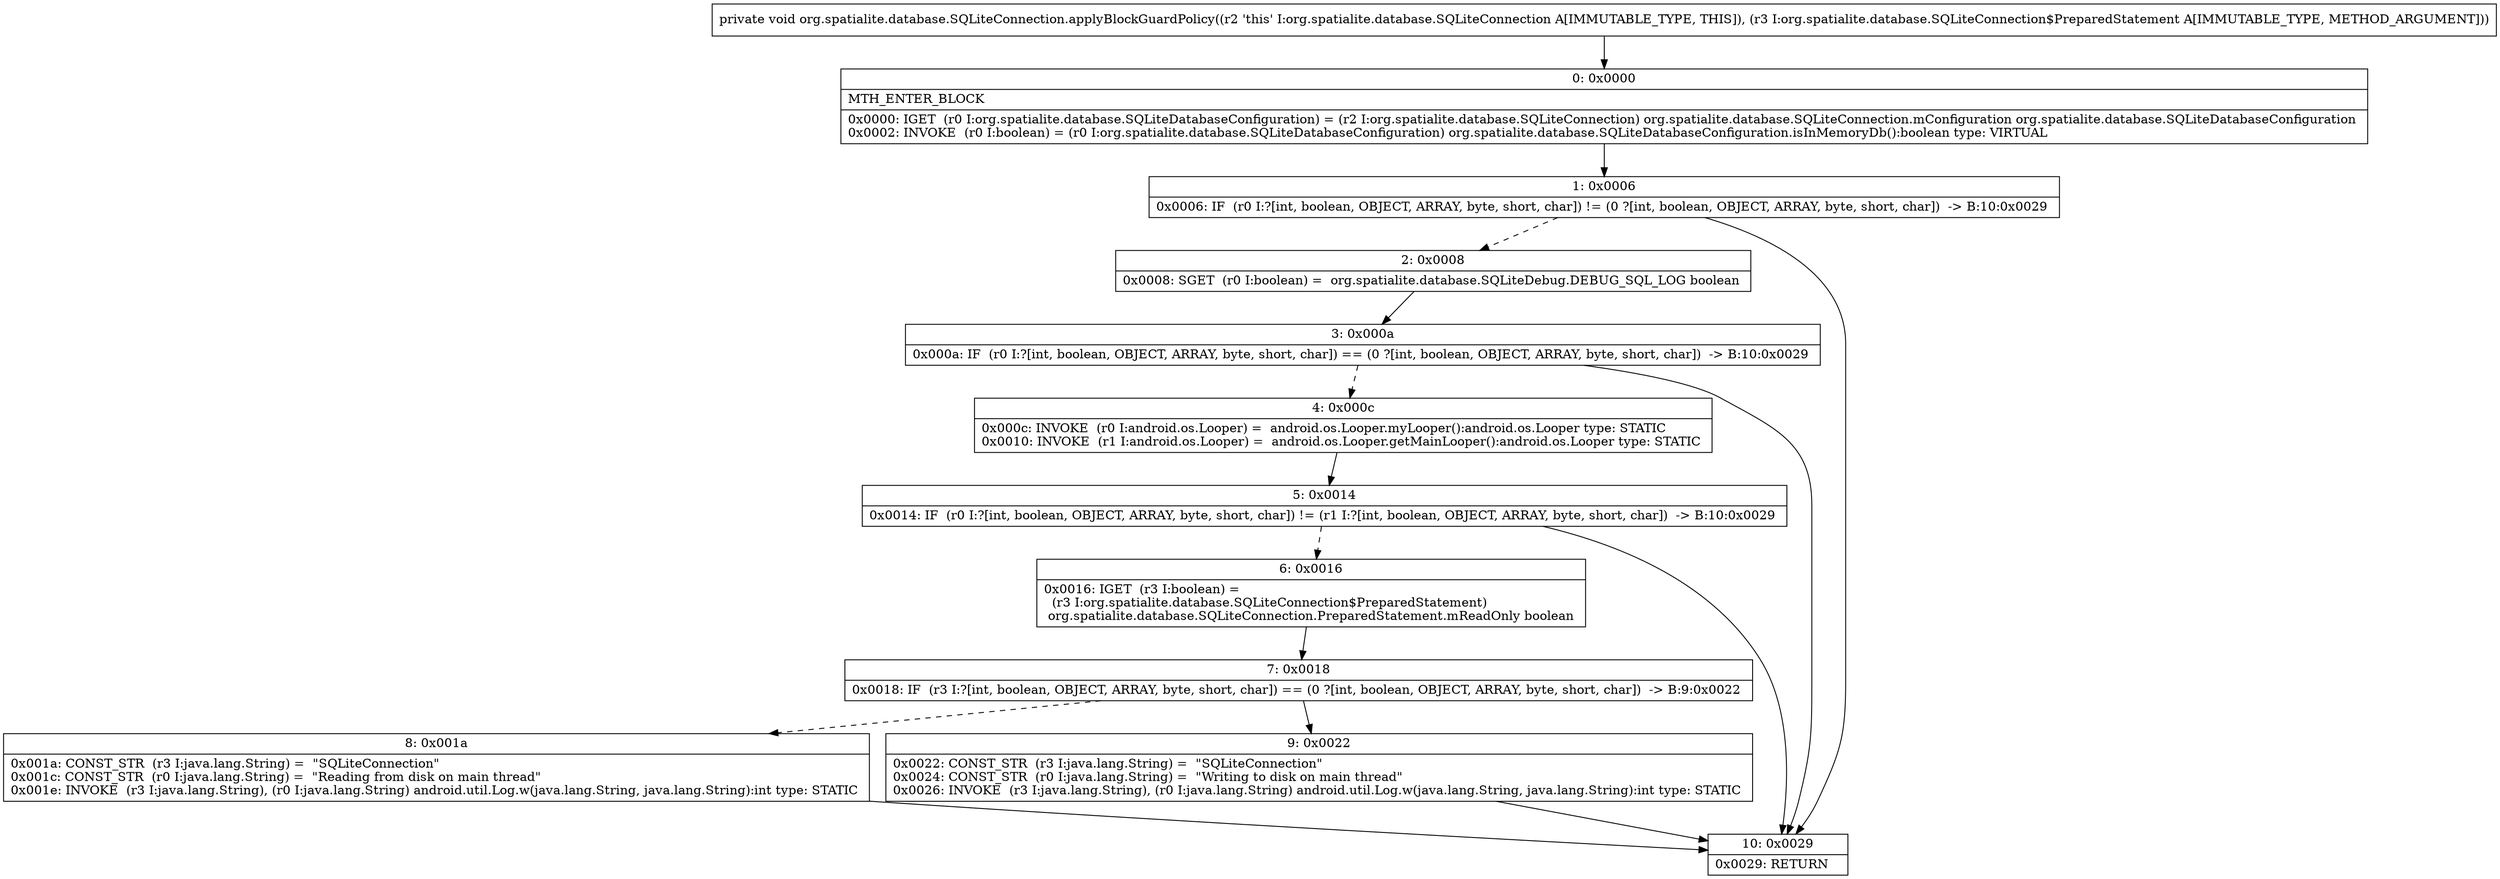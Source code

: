 digraph "CFG fororg.spatialite.database.SQLiteConnection.applyBlockGuardPolicy(Lorg\/spatialite\/database\/SQLiteConnection$PreparedStatement;)V" {
Node_0 [shape=record,label="{0\:\ 0x0000|MTH_ENTER_BLOCK\l|0x0000: IGET  (r0 I:org.spatialite.database.SQLiteDatabaseConfiguration) = (r2 I:org.spatialite.database.SQLiteConnection) org.spatialite.database.SQLiteConnection.mConfiguration org.spatialite.database.SQLiteDatabaseConfiguration \l0x0002: INVOKE  (r0 I:boolean) = (r0 I:org.spatialite.database.SQLiteDatabaseConfiguration) org.spatialite.database.SQLiteDatabaseConfiguration.isInMemoryDb():boolean type: VIRTUAL \l}"];
Node_1 [shape=record,label="{1\:\ 0x0006|0x0006: IF  (r0 I:?[int, boolean, OBJECT, ARRAY, byte, short, char]) != (0 ?[int, boolean, OBJECT, ARRAY, byte, short, char])  \-\> B:10:0x0029 \l}"];
Node_2 [shape=record,label="{2\:\ 0x0008|0x0008: SGET  (r0 I:boolean) =  org.spatialite.database.SQLiteDebug.DEBUG_SQL_LOG boolean \l}"];
Node_3 [shape=record,label="{3\:\ 0x000a|0x000a: IF  (r0 I:?[int, boolean, OBJECT, ARRAY, byte, short, char]) == (0 ?[int, boolean, OBJECT, ARRAY, byte, short, char])  \-\> B:10:0x0029 \l}"];
Node_4 [shape=record,label="{4\:\ 0x000c|0x000c: INVOKE  (r0 I:android.os.Looper) =  android.os.Looper.myLooper():android.os.Looper type: STATIC \l0x0010: INVOKE  (r1 I:android.os.Looper) =  android.os.Looper.getMainLooper():android.os.Looper type: STATIC \l}"];
Node_5 [shape=record,label="{5\:\ 0x0014|0x0014: IF  (r0 I:?[int, boolean, OBJECT, ARRAY, byte, short, char]) != (r1 I:?[int, boolean, OBJECT, ARRAY, byte, short, char])  \-\> B:10:0x0029 \l}"];
Node_6 [shape=record,label="{6\:\ 0x0016|0x0016: IGET  (r3 I:boolean) = \l  (r3 I:org.spatialite.database.SQLiteConnection$PreparedStatement)\l org.spatialite.database.SQLiteConnection.PreparedStatement.mReadOnly boolean \l}"];
Node_7 [shape=record,label="{7\:\ 0x0018|0x0018: IF  (r3 I:?[int, boolean, OBJECT, ARRAY, byte, short, char]) == (0 ?[int, boolean, OBJECT, ARRAY, byte, short, char])  \-\> B:9:0x0022 \l}"];
Node_8 [shape=record,label="{8\:\ 0x001a|0x001a: CONST_STR  (r3 I:java.lang.String) =  \"SQLiteConnection\" \l0x001c: CONST_STR  (r0 I:java.lang.String) =  \"Reading from disk on main thread\" \l0x001e: INVOKE  (r3 I:java.lang.String), (r0 I:java.lang.String) android.util.Log.w(java.lang.String, java.lang.String):int type: STATIC \l}"];
Node_9 [shape=record,label="{9\:\ 0x0022|0x0022: CONST_STR  (r3 I:java.lang.String) =  \"SQLiteConnection\" \l0x0024: CONST_STR  (r0 I:java.lang.String) =  \"Writing to disk on main thread\" \l0x0026: INVOKE  (r3 I:java.lang.String), (r0 I:java.lang.String) android.util.Log.w(java.lang.String, java.lang.String):int type: STATIC \l}"];
Node_10 [shape=record,label="{10\:\ 0x0029|0x0029: RETURN   \l}"];
MethodNode[shape=record,label="{private void org.spatialite.database.SQLiteConnection.applyBlockGuardPolicy((r2 'this' I:org.spatialite.database.SQLiteConnection A[IMMUTABLE_TYPE, THIS]), (r3 I:org.spatialite.database.SQLiteConnection$PreparedStatement A[IMMUTABLE_TYPE, METHOD_ARGUMENT])) }"];
MethodNode -> Node_0;
Node_0 -> Node_1;
Node_1 -> Node_2[style=dashed];
Node_1 -> Node_10;
Node_2 -> Node_3;
Node_3 -> Node_4[style=dashed];
Node_3 -> Node_10;
Node_4 -> Node_5;
Node_5 -> Node_6[style=dashed];
Node_5 -> Node_10;
Node_6 -> Node_7;
Node_7 -> Node_8[style=dashed];
Node_7 -> Node_9;
Node_8 -> Node_10;
Node_9 -> Node_10;
}

